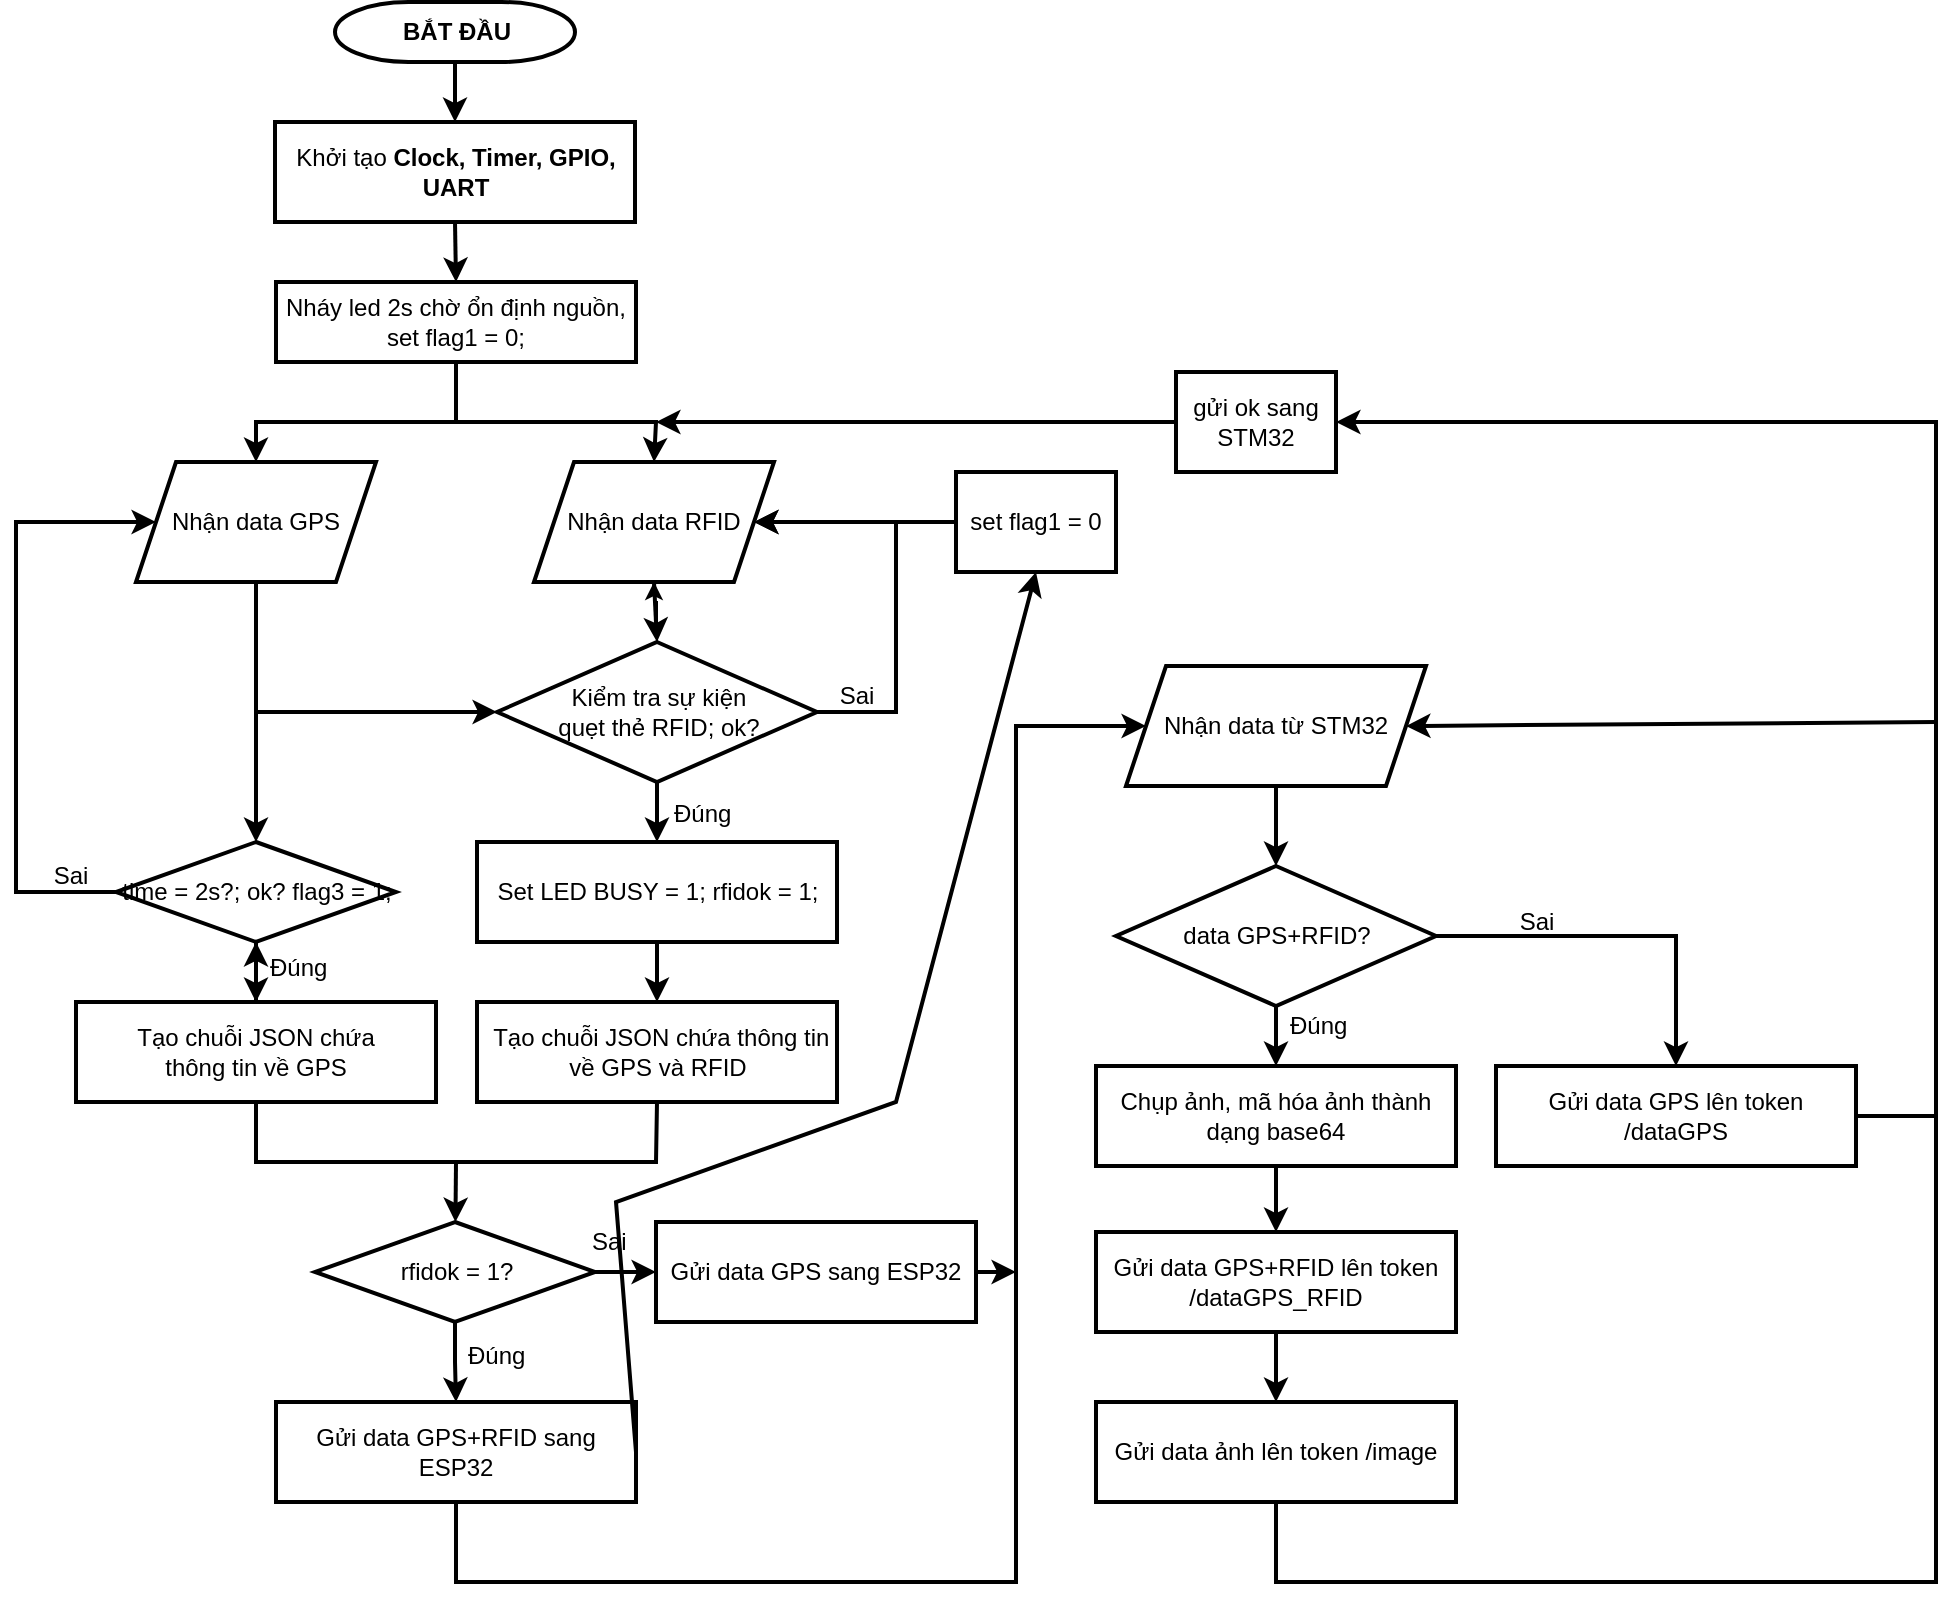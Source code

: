 <mxfile version="20.5.3" type="device"><diagram id="ZKvXsPkEC_RSCnMpu6VH" name="Trang-1"><mxGraphModel dx="1497" dy="802" grid="1" gridSize="10" guides="1" tooltips="1" connect="1" arrows="1" fold="1" page="1" pageScale="1" pageWidth="4681" pageHeight="3300" math="0" shadow="0"><root><mxCell id="0"/><mxCell id="1" parent="0"/><mxCell id="OZGyuRp8N6YPokPKlscZ-1" value="&lt;b&gt;BẮT ĐẦU&lt;/b&gt;" style="shape=mxgraph.flowchart.terminator;strokeWidth=2;gradientColor=none;gradientDirection=north;fontStyle=0;html=1;" parent="1" vertex="1"><mxGeometry x="999.5" y="100" width="120" height="30" as="geometry"/></mxCell><mxCell id="OZGyuRp8N6YPokPKlscZ-5" value="Sai&lt;br&gt;" style="text;fontStyle=0;html=1;strokeColor=none;gradientColor=none;fillColor=none;strokeWidth=2;align=center;" parent="1" vertex="1"><mxGeometry x="847" y="523" width="40" height="26" as="geometry"/></mxCell><mxCell id="OZGyuRp8N6YPokPKlscZ-6" value="Khởi tạo &lt;b&gt;Clock, Timer, GPIO, UART&lt;/b&gt;" style="rounded=0;whiteSpace=wrap;html=1;strokeWidth=2;" parent="1" vertex="1"><mxGeometry x="969.5" y="160" width="180" height="50" as="geometry"/></mxCell><mxCell id="OZGyuRp8N6YPokPKlscZ-8" value="Nháy led 2s chờ ổn định nguồn,&lt;br&gt;set flag1 = 0;" style="rounded=0;whiteSpace=wrap;html=1;strokeWidth=2;" parent="1" vertex="1"><mxGeometry x="970" y="240" width="180" height="40" as="geometry"/></mxCell><mxCell id="OZGyuRp8N6YPokPKlscZ-9" value="&amp;nbsp;Tạo chuỗi JSON chứa thông tin về GPS và RFID" style="rounded=0;whiteSpace=wrap;html=1;strokeWidth=2;" parent="1" vertex="1"><mxGeometry x="1070.5" y="600" width="180" height="50" as="geometry"/></mxCell><mxCell id="OZGyuRp8N6YPokPKlscZ-18" value="Đúng" style="text;fontStyle=0;html=1;strokeColor=none;gradientColor=none;fillColor=none;strokeWidth=2;" parent="1" vertex="1"><mxGeometry x="965" y="569" width="40" height="26" as="geometry"/></mxCell><mxCell id="OZGyuRp8N6YPokPKlscZ-22" value="" style="endArrow=classic;html=1;rounded=1;exitX=0.5;exitY=1;exitDx=0;exitDy=0;exitPerimeter=0;entryX=0.5;entryY=0;entryDx=0;entryDy=0;strokeWidth=2;" parent="1" source="OZGyuRp8N6YPokPKlscZ-1" target="OZGyuRp8N6YPokPKlscZ-6" edge="1"><mxGeometry width="50" height="50" relative="1" as="geometry"><mxPoint x="1030" y="340" as="sourcePoint"/><mxPoint x="1080" y="290" as="targetPoint"/></mxGeometry></mxCell><mxCell id="OZGyuRp8N6YPokPKlscZ-23" value="" style="endArrow=classic;html=1;rounded=1;exitX=0.5;exitY=1;exitDx=0;exitDy=0;entryX=0.5;entryY=0;entryDx=0;entryDy=0;strokeWidth=2;" parent="1" source="OZGyuRp8N6YPokPKlscZ-6" target="OZGyuRp8N6YPokPKlscZ-8" edge="1"><mxGeometry width="50" height="50" relative="1" as="geometry"><mxPoint x="1030" y="340" as="sourcePoint"/><mxPoint x="1080" y="290" as="targetPoint"/></mxGeometry></mxCell><mxCell id="OZGyuRp8N6YPokPKlscZ-29" value="Nhận data GPS" style="shape=parallelogram;perimeter=parallelogramPerimeter;whiteSpace=wrap;html=1;fixedSize=1;strokeWidth=2;" parent="1" vertex="1"><mxGeometry x="900" y="330" width="120" height="60" as="geometry"/></mxCell><mxCell id="OZGyuRp8N6YPokPKlscZ-30" value="Nhận data RFID" style="shape=parallelogram;perimeter=parallelogramPerimeter;whiteSpace=wrap;html=1;fixedSize=1;strokeWidth=2;" parent="1" vertex="1"><mxGeometry x="1099" y="330" width="120" height="60" as="geometry"/></mxCell><mxCell id="4_IFrn_35VlhX-xdcrpE-1" value="" style="edgeStyle=orthogonalEdgeStyle;rounded=0;orthogonalLoop=1;jettySize=auto;html=1;" edge="1" parent="1" source="OZGyuRp8N6YPokPKlscZ-31" target="OZGyuRp8N6YPokPKlscZ-30"><mxGeometry relative="1" as="geometry"/></mxCell><mxCell id="OZGyuRp8N6YPokPKlscZ-31" value="Kiểm tra sự kiện &lt;br&gt;quẹt thẻ RFID; ok?" style="shape=mxgraph.flowchart.decision;strokeWidth=2;gradientColor=none;gradientDirection=north;fontStyle=0;html=1;" parent="1" vertex="1"><mxGeometry x="1080.5" y="420" width="160" height="70" as="geometry"/></mxCell><mxCell id="OZGyuRp8N6YPokPKlscZ-32" value="" style="endArrow=classic;startArrow=classic;html=1;rounded=0;exitX=0.5;exitY=0;exitDx=0;exitDy=0;entryX=0.5;entryY=0;entryDx=0;entryDy=0;strokeWidth=2;" parent="1" source="OZGyuRp8N6YPokPKlscZ-29" target="OZGyuRp8N6YPokPKlscZ-30" edge="1"><mxGeometry width="50" height="50" relative="1" as="geometry"><mxPoint x="980" y="360" as="sourcePoint"/><mxPoint x="1030" y="310" as="targetPoint"/><Array as="points"><mxPoint x="960" y="310"/><mxPoint x="1060" y="310"/><mxPoint x="1160" y="310"/></Array></mxGeometry></mxCell><mxCell id="OZGyuRp8N6YPokPKlscZ-33" value="" style="endArrow=classic;html=1;rounded=0;entryX=0.5;entryY=0;entryDx=0;entryDy=0;entryPerimeter=0;exitX=0.5;exitY=1;exitDx=0;exitDy=0;strokeWidth=2;" parent="1" source="OZGyuRp8N6YPokPKlscZ-30" target="OZGyuRp8N6YPokPKlscZ-31" edge="1"><mxGeometry width="50" height="50" relative="1" as="geometry"><mxPoint x="1100" y="430" as="sourcePoint"/><mxPoint x="1150" y="380" as="targetPoint"/></mxGeometry></mxCell><mxCell id="OZGyuRp8N6YPokPKlscZ-34" value="" style="endArrow=classic;html=1;rounded=0;exitX=1;exitY=0.5;exitDx=0;exitDy=0;exitPerimeter=0;entryX=1;entryY=0.5;entryDx=0;entryDy=0;strokeWidth=2;" parent="1" source="OZGyuRp8N6YPokPKlscZ-31" target="OZGyuRp8N6YPokPKlscZ-30" edge="1"><mxGeometry width="50" height="50" relative="1" as="geometry"><mxPoint x="1100" y="500" as="sourcePoint"/><mxPoint x="1150" y="450" as="targetPoint"/><Array as="points"><mxPoint x="1280" y="455"/><mxPoint x="1280" y="360"/></Array></mxGeometry></mxCell><mxCell id="OZGyuRp8N6YPokPKlscZ-37" value="" style="endArrow=classic;startArrow=classic;html=1;rounded=0;entryX=0;entryY=0.5;entryDx=0;entryDy=0;entryPerimeter=0;exitX=0.5;exitY=0;exitDx=0;exitDy=0;exitPerimeter=0;strokeWidth=2;" parent="1" source="OZGyuRp8N6YPokPKlscZ-39" target="OZGyuRp8N6YPokPKlscZ-31" edge="1"><mxGeometry width="50" height="50" relative="1" as="geometry"><mxPoint x="960" y="490" as="sourcePoint"/><mxPoint x="1020" y="410" as="targetPoint"/><Array as="points"><mxPoint x="960" y="390"/><mxPoint x="960" y="455"/></Array></mxGeometry></mxCell><mxCell id="4_IFrn_35VlhX-xdcrpE-2" value="" style="edgeStyle=orthogonalEdgeStyle;rounded=0;orthogonalLoop=1;jettySize=auto;html=1;strokeWidth=2;" edge="1" parent="1" source="OZGyuRp8N6YPokPKlscZ-38" target="OZGyuRp8N6YPokPKlscZ-39"><mxGeometry relative="1" as="geometry"/></mxCell><mxCell id="OZGyuRp8N6YPokPKlscZ-38" value="Tạo chuỗi JSON chứa &lt;br&gt;thông tin về GPS" style="rounded=0;whiteSpace=wrap;html=1;strokeWidth=2;" parent="1" vertex="1"><mxGeometry x="870" y="600" width="180" height="50" as="geometry"/></mxCell><mxCell id="OZGyuRp8N6YPokPKlscZ-39" value="time = 2s?; ok? flag3 = 1;" style="shape=mxgraph.flowchart.decision;strokeWidth=2;gradientColor=none;gradientDirection=north;fontStyle=0;html=1;" parent="1" vertex="1"><mxGeometry x="890" y="520" width="140" height="50" as="geometry"/></mxCell><mxCell id="OZGyuRp8N6YPokPKlscZ-40" value="" style="endArrow=classic;html=1;rounded=0;exitX=0.5;exitY=1;exitDx=0;exitDy=0;exitPerimeter=0;entryX=0.5;entryY=0;entryDx=0;entryDy=0;strokeWidth=2;" parent="1" source="OZGyuRp8N6YPokPKlscZ-39" target="OZGyuRp8N6YPokPKlscZ-38" edge="1"><mxGeometry width="50" height="50" relative="1" as="geometry"><mxPoint x="970" y="600" as="sourcePoint"/><mxPoint x="1020" y="550" as="targetPoint"/></mxGeometry></mxCell><mxCell id="OZGyuRp8N6YPokPKlscZ-41" value="" style="endArrow=classic;html=1;rounded=0;exitX=0;exitY=0.5;exitDx=0;exitDy=0;exitPerimeter=0;entryX=0;entryY=0.5;entryDx=0;entryDy=0;strokeWidth=2;" parent="1" source="OZGyuRp8N6YPokPKlscZ-39" target="OZGyuRp8N6YPokPKlscZ-29" edge="1"><mxGeometry width="50" height="50" relative="1" as="geometry"><mxPoint x="970" y="460" as="sourcePoint"/><mxPoint x="1020" y="410" as="targetPoint"/><Array as="points"><mxPoint x="840" y="545"/><mxPoint x="840" y="360"/></Array></mxGeometry></mxCell><mxCell id="OZGyuRp8N6YPokPKlscZ-42" value="Sai&lt;br&gt;" style="text;fontStyle=0;html=1;strokeColor=none;gradientColor=none;fillColor=none;strokeWidth=2;align=center;" parent="1" vertex="1"><mxGeometry x="1239.5" y="433" width="40" height="26" as="geometry"/></mxCell><mxCell id="OZGyuRp8N6YPokPKlscZ-43" value="Đúng" style="text;fontStyle=0;html=1;strokeColor=none;gradientColor=none;fillColor=none;strokeWidth=2;" parent="1" vertex="1"><mxGeometry x="1166.5" y="492" width="40" height="26" as="geometry"/></mxCell><mxCell id="OZGyuRp8N6YPokPKlscZ-45" value="Set LED BUSY = 1; rfidok = 1;" style="rounded=0;whiteSpace=wrap;html=1;strokeWidth=2;" parent="1" vertex="1"><mxGeometry x="1070.5" y="520" width="180" height="50" as="geometry"/></mxCell><mxCell id="OZGyuRp8N6YPokPKlscZ-46" value="" style="endArrow=classic;html=1;rounded=0;strokeWidth=2;exitX=0.5;exitY=1;exitDx=0;exitDy=0;exitPerimeter=0;entryX=0.5;entryY=0;entryDx=0;entryDy=0;" parent="1" source="OZGyuRp8N6YPokPKlscZ-31" target="OZGyuRp8N6YPokPKlscZ-45" edge="1"><mxGeometry width="50" height="50" relative="1" as="geometry"><mxPoint x="930" y="560" as="sourcePoint"/><mxPoint x="980" y="510" as="targetPoint"/></mxGeometry></mxCell><mxCell id="OZGyuRp8N6YPokPKlscZ-47" value="" style="endArrow=classic;html=1;rounded=0;strokeWidth=2;exitX=0.5;exitY=1;exitDx=0;exitDy=0;entryX=0.5;entryY=0;entryDx=0;entryDy=0;" parent="1" source="OZGyuRp8N6YPokPKlscZ-45" target="OZGyuRp8N6YPokPKlscZ-9" edge="1"><mxGeometry width="50" height="50" relative="1" as="geometry"><mxPoint x="930" y="560" as="sourcePoint"/><mxPoint x="980" y="510" as="targetPoint"/></mxGeometry></mxCell><mxCell id="OZGyuRp8N6YPokPKlscZ-54" value="" style="edgeStyle=orthogonalEdgeStyle;rounded=0;orthogonalLoop=1;jettySize=auto;html=1;strokeWidth=2;" parent="1" source="OZGyuRp8N6YPokPKlscZ-49" target="OZGyuRp8N6YPokPKlscZ-53" edge="1"><mxGeometry relative="1" as="geometry"/></mxCell><mxCell id="OZGyuRp8N6YPokPKlscZ-49" value="Nhận data từ STM32" style="shape=parallelogram;perimeter=parallelogramPerimeter;whiteSpace=wrap;html=1;fixedSize=1;strokeWidth=2;" parent="1" vertex="1"><mxGeometry x="1395" y="432" width="150" height="60" as="geometry"/></mxCell><mxCell id="OZGyuRp8N6YPokPKlscZ-52" value="" style="endArrow=classic;html=1;rounded=0;strokeWidth=2;entryX=0;entryY=0.5;entryDx=0;entryDy=0;exitX=0.5;exitY=1;exitDx=0;exitDy=0;" parent="1" source="OZGyuRp8N6YPokPKlscZ-71" target="OZGyuRp8N6YPokPKlscZ-49" edge="1"><mxGeometry width="50" height="50" relative="1" as="geometry"><mxPoint x="1060" y="680" as="sourcePoint"/><mxPoint x="1070" y="580" as="targetPoint"/><Array as="points"><mxPoint x="1060" y="890"/><mxPoint x="1320" y="890"/><mxPoint x="1340" y="890"/><mxPoint x="1340" y="462"/></Array></mxGeometry></mxCell><mxCell id="OZGyuRp8N6YPokPKlscZ-56" value="" style="edgeStyle=orthogonalEdgeStyle;rounded=0;orthogonalLoop=1;jettySize=auto;html=1;strokeWidth=2;" parent="1" source="OZGyuRp8N6YPokPKlscZ-53" target="OZGyuRp8N6YPokPKlscZ-55" edge="1"><mxGeometry relative="1" as="geometry"/></mxCell><mxCell id="OZGyuRp8N6YPokPKlscZ-53" value="data GPS+RFID?" style="shape=mxgraph.flowchart.decision;strokeWidth=2;gradientColor=none;gradientDirection=north;fontStyle=0;html=1;" parent="1" vertex="1"><mxGeometry x="1390" y="532" width="160" height="70" as="geometry"/></mxCell><mxCell id="OZGyuRp8N6YPokPKlscZ-63" value="" style="edgeStyle=orthogonalEdgeStyle;rounded=0;orthogonalLoop=1;jettySize=auto;html=1;strokeWidth=2;" parent="1" source="OZGyuRp8N6YPokPKlscZ-55" target="OZGyuRp8N6YPokPKlscZ-62" edge="1"><mxGeometry relative="1" as="geometry"/></mxCell><mxCell id="OZGyuRp8N6YPokPKlscZ-55" value="Chụp ảnh, mã hóa ảnh thành dạng base64" style="rounded=0;whiteSpace=wrap;html=1;strokeWidth=2;" parent="1" vertex="1"><mxGeometry x="1380" y="632" width="180" height="50" as="geometry"/></mxCell><mxCell id="OZGyuRp8N6YPokPKlscZ-58" value="Gửi data GPS lên token /dataGPS" style="rounded=0;whiteSpace=wrap;html=1;strokeWidth=2;" parent="1" vertex="1"><mxGeometry x="1580" y="632" width="180" height="50" as="geometry"/></mxCell><mxCell id="OZGyuRp8N6YPokPKlscZ-59" value="" style="endArrow=classic;html=1;rounded=0;strokeWidth=2;exitX=1;exitY=0.5;exitDx=0;exitDy=0;exitPerimeter=0;entryX=0.5;entryY=0;entryDx=0;entryDy=0;" parent="1" source="OZGyuRp8N6YPokPKlscZ-53" target="OZGyuRp8N6YPokPKlscZ-58" edge="1"><mxGeometry width="50" height="50" relative="1" as="geometry"><mxPoint x="1370" y="632" as="sourcePoint"/><mxPoint x="1420" y="582" as="targetPoint"/><Array as="points"><mxPoint x="1670" y="567"/></Array></mxGeometry></mxCell><mxCell id="OZGyuRp8N6YPokPKlscZ-60" value="Sai&lt;br&gt;" style="text;fontStyle=0;html=1;strokeColor=none;gradientColor=none;fillColor=none;strokeWidth=2;align=center;" parent="1" vertex="1"><mxGeometry x="1580" y="546" width="40" height="26" as="geometry"/></mxCell><mxCell id="OZGyuRp8N6YPokPKlscZ-61" value="Đúng" style="text;fontStyle=0;html=1;strokeColor=none;gradientColor=none;fillColor=none;strokeWidth=2;" parent="1" vertex="1"><mxGeometry x="1475" y="598" width="40" height="26" as="geometry"/></mxCell><mxCell id="OZGyuRp8N6YPokPKlscZ-65" value="" style="edgeStyle=orthogonalEdgeStyle;rounded=0;orthogonalLoop=1;jettySize=auto;html=1;strokeWidth=2;" parent="1" source="OZGyuRp8N6YPokPKlscZ-62" target="OZGyuRp8N6YPokPKlscZ-64" edge="1"><mxGeometry relative="1" as="geometry"/></mxCell><mxCell id="OZGyuRp8N6YPokPKlscZ-62" value="Gửi data GPS+RFID lên token /dataGPS_RFID" style="rounded=0;whiteSpace=wrap;html=1;strokeWidth=2;" parent="1" vertex="1"><mxGeometry x="1380" y="715" width="180" height="50" as="geometry"/></mxCell><mxCell id="OZGyuRp8N6YPokPKlscZ-64" value="Gửi data ảnh lên token /image" style="rounded=0;whiteSpace=wrap;html=1;strokeWidth=2;" parent="1" vertex="1"><mxGeometry x="1380" y="800" width="180" height="50" as="geometry"/></mxCell><mxCell id="OZGyuRp8N6YPokPKlscZ-72" value="" style="edgeStyle=orthogonalEdgeStyle;rounded=0;orthogonalLoop=1;jettySize=auto;html=1;strokeWidth=2;" parent="1" source="OZGyuRp8N6YPokPKlscZ-66" target="OZGyuRp8N6YPokPKlscZ-71" edge="1"><mxGeometry relative="1" as="geometry"/></mxCell><mxCell id="OZGyuRp8N6YPokPKlscZ-74" value="" style="edgeStyle=orthogonalEdgeStyle;rounded=0;orthogonalLoop=1;jettySize=auto;html=1;strokeWidth=2;" parent="1" source="OZGyuRp8N6YPokPKlscZ-66" target="OZGyuRp8N6YPokPKlscZ-73" edge="1"><mxGeometry relative="1" as="geometry"/></mxCell><mxCell id="OZGyuRp8N6YPokPKlscZ-66" value="rfidok = 1?" style="shape=mxgraph.flowchart.decision;strokeWidth=2;gradientColor=none;gradientDirection=north;fontStyle=0;html=1;" parent="1" vertex="1"><mxGeometry x="989.5" y="710" width="140" height="50" as="geometry"/></mxCell><mxCell id="OZGyuRp8N6YPokPKlscZ-67" value="" style="endArrow=none;html=1;rounded=0;strokeWidth=2;exitX=0.5;exitY=1;exitDx=0;exitDy=0;entryX=0.5;entryY=1;entryDx=0;entryDy=0;" parent="1" source="OZGyuRp8N6YPokPKlscZ-38" target="OZGyuRp8N6YPokPKlscZ-9" edge="1"><mxGeometry width="50" height="50" relative="1" as="geometry"><mxPoint x="1000" y="710" as="sourcePoint"/><mxPoint x="1050" y="660" as="targetPoint"/><Array as="points"><mxPoint x="960" y="680"/><mxPoint x="1060" y="680"/><mxPoint x="1160" y="680"/></Array></mxGeometry></mxCell><mxCell id="OZGyuRp8N6YPokPKlscZ-69" value="" style="endArrow=classic;html=1;rounded=0;strokeWidth=2;" parent="1" target="OZGyuRp8N6YPokPKlscZ-66" edge="1"><mxGeometry width="50" height="50" relative="1" as="geometry"><mxPoint x="1060" y="680" as="sourcePoint"/><mxPoint x="1140" y="680" as="targetPoint"/></mxGeometry></mxCell><mxCell id="OZGyuRp8N6YPokPKlscZ-70" value="Đúng" style="text;fontStyle=0;html=1;strokeColor=none;gradientColor=none;fillColor=none;strokeWidth=2;" parent="1" vertex="1"><mxGeometry x="1064" y="763" width="40" height="26" as="geometry"/></mxCell><mxCell id="OZGyuRp8N6YPokPKlscZ-71" value="Gửi data GPS+RFID sang ESP32" style="rounded=0;whiteSpace=wrap;html=1;strokeWidth=2;" parent="1" vertex="1"><mxGeometry x="970" y="800" width="180" height="50" as="geometry"/></mxCell><mxCell id="OZGyuRp8N6YPokPKlscZ-73" value="Gửi data GPS sang ESP32" style="rounded=0;whiteSpace=wrap;html=1;strokeWidth=2;" parent="1" vertex="1"><mxGeometry x="1160" y="710" width="160" height="50" as="geometry"/></mxCell><mxCell id="OZGyuRp8N6YPokPKlscZ-75" value="" style="endArrow=classic;html=1;rounded=0;strokeWidth=2;exitX=1;exitY=0.5;exitDx=0;exitDy=0;" parent="1" source="OZGyuRp8N6YPokPKlscZ-73" edge="1"><mxGeometry width="50" height="50" relative="1" as="geometry"><mxPoint x="1150" y="670" as="sourcePoint"/><mxPoint x="1340" y="735" as="targetPoint"/></mxGeometry></mxCell><mxCell id="OZGyuRp8N6YPokPKlscZ-76" value="Sai" style="text;fontStyle=0;html=1;strokeColor=none;gradientColor=none;fillColor=none;strokeWidth=2;" parent="1" vertex="1"><mxGeometry x="1125.5" y="706" width="40" height="26" as="geometry"/></mxCell><mxCell id="OZGyuRp8N6YPokPKlscZ-78" value="gửi ok sang STM32" style="rounded=0;whiteSpace=wrap;html=1;strokeWidth=2;" parent="1" vertex="1"><mxGeometry x="1420" y="285" width="80" height="50" as="geometry"/></mxCell><mxCell id="OZGyuRp8N6YPokPKlscZ-79" value="" style="endArrow=classic;html=1;rounded=0;strokeWidth=2;exitX=0;exitY=0.5;exitDx=0;exitDy=0;" parent="1" source="OZGyuRp8N6YPokPKlscZ-78" edge="1"><mxGeometry width="50" height="50" relative="1" as="geometry"><mxPoint x="1330" y="650" as="sourcePoint"/><mxPoint x="1160" y="310" as="targetPoint"/></mxGeometry></mxCell><mxCell id="OZGyuRp8N6YPokPKlscZ-80" value="" style="endArrow=classic;html=1;rounded=0;strokeWidth=2;exitX=0.5;exitY=1;exitDx=0;exitDy=0;entryX=1;entryY=0.5;entryDx=0;entryDy=0;" parent="1" source="OZGyuRp8N6YPokPKlscZ-64" target="OZGyuRp8N6YPokPKlscZ-78" edge="1"><mxGeometry width="50" height="50" relative="1" as="geometry"><mxPoint x="1400" y="610" as="sourcePoint"/><mxPoint x="1450" y="560" as="targetPoint"/><Array as="points"><mxPoint x="1470" y="890"/><mxPoint x="1800" y="890"/><mxPoint x="1800" y="310"/></Array></mxGeometry></mxCell><mxCell id="OZGyuRp8N6YPokPKlscZ-82" value="" style="endArrow=classic;html=1;rounded=0;strokeWidth=2;entryX=1;entryY=0.5;entryDx=0;entryDy=0;" parent="1" target="OZGyuRp8N6YPokPKlscZ-49" edge="1"><mxGeometry width="50" height="50" relative="1" as="geometry"><mxPoint x="1800" y="460" as="sourcePoint"/><mxPoint x="1400" y="520" as="targetPoint"/></mxGeometry></mxCell><mxCell id="3RW9e9pW4MAu8SbZxmdo-1" value="" style="endArrow=none;html=1;rounded=0;exitX=1;exitY=0.5;exitDx=0;exitDy=0;strokeWidth=2;" parent="1" source="OZGyuRp8N6YPokPKlscZ-58" edge="1"><mxGeometry width="50" height="50" relative="1" as="geometry"><mxPoint x="1390" y="600" as="sourcePoint"/><mxPoint x="1800" y="657" as="targetPoint"/></mxGeometry></mxCell><mxCell id="3RW9e9pW4MAu8SbZxmdo-2" value="" style="endArrow=none;html=1;rounded=0;entryX=0.5;entryY=1;entryDx=0;entryDy=0;strokeWidth=2;" parent="1" target="OZGyuRp8N6YPokPKlscZ-8" edge="1"><mxGeometry width="50" height="50" relative="1" as="geometry"><mxPoint x="1060" y="310" as="sourcePoint"/><mxPoint x="1140" y="290" as="targetPoint"/></mxGeometry></mxCell><mxCell id="3RW9e9pW4MAu8SbZxmdo-7" value="" style="edgeStyle=orthogonalEdgeStyle;rounded=0;orthogonalLoop=1;jettySize=auto;html=1;strokeWidth=2;" parent="1" source="3RW9e9pW4MAu8SbZxmdo-4" target="OZGyuRp8N6YPokPKlscZ-30" edge="1"><mxGeometry relative="1" as="geometry"/></mxCell><mxCell id="3RW9e9pW4MAu8SbZxmdo-4" value="set flag1 = 0" style="rounded=0;whiteSpace=wrap;html=1;strokeWidth=2;" parent="1" vertex="1"><mxGeometry x="1310" y="335" width="80" height="50" as="geometry"/></mxCell><mxCell id="4_IFrn_35VlhX-xdcrpE-3" value="" style="endArrow=classic;html=1;rounded=0;strokeWidth=2;exitX=1;exitY=0.5;exitDx=0;exitDy=0;entryX=0.5;entryY=1;entryDx=0;entryDy=0;" edge="1" parent="1" source="OZGyuRp8N6YPokPKlscZ-71" target="3RW9e9pW4MAu8SbZxmdo-4"><mxGeometry width="50" height="50" relative="1" as="geometry"><mxPoint x="1350" y="640" as="sourcePoint"/><mxPoint x="1240" y="680" as="targetPoint"/><Array as="points"><mxPoint x="1140" y="700"/><mxPoint x="1280" y="650"/></Array></mxGeometry></mxCell></root></mxGraphModel></diagram></mxfile>